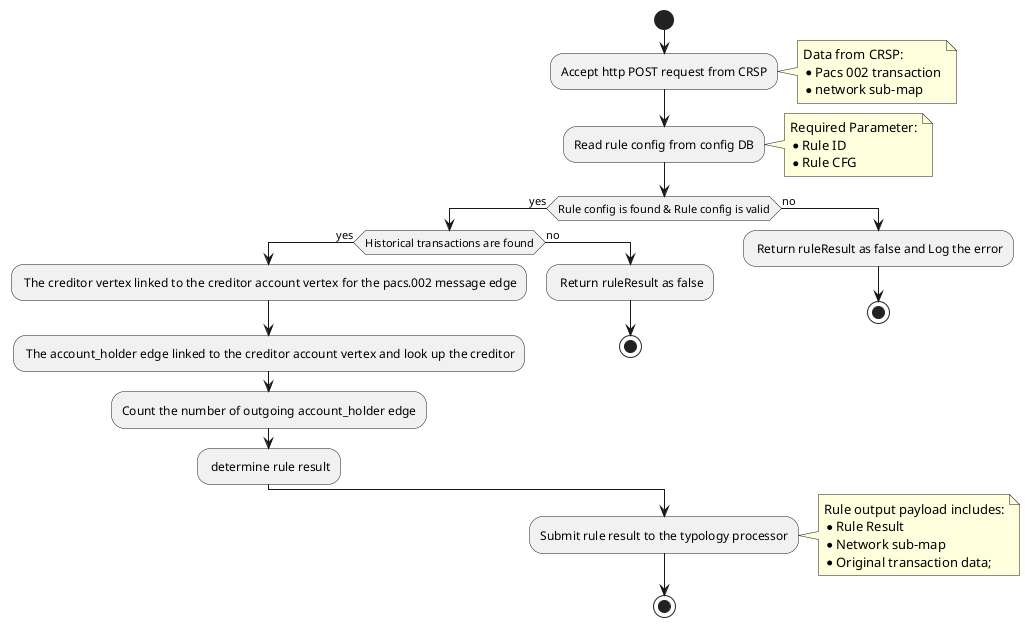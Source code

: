@startuml
start
:Accept http POST request from CRSP;
note right
  Data from CRSP:
  * Pacs 002 transaction
  * network sub-map
end note
:Read rule config from config DB;
note right
  Required Parameter:
  * Rule ID
  * Rule CFG
end note
if (Rule config is found & Rule config is valid) then (yes)
  if (Historical transactions are found) then (yes)

    : The creditor vertex linked to the creditor account vertex for the pacs.002 message edge;


    : The account_holder edge linked to the creditor account vertex and look up the creditor;

    :Count the number of outgoing account_holder edge;

    : determine rule result;
  else (no)
    : Return ruleResult as false;
    stop
  endif
else (no)
  : Return ruleResult as false and Log the error;
  stop
endif
:Submit rule result to the typology processor;
note right
  Rule output payload includes:
  * Rule Result
  * Network sub-map
  * Original transaction data;
end note
stop
@enduml
